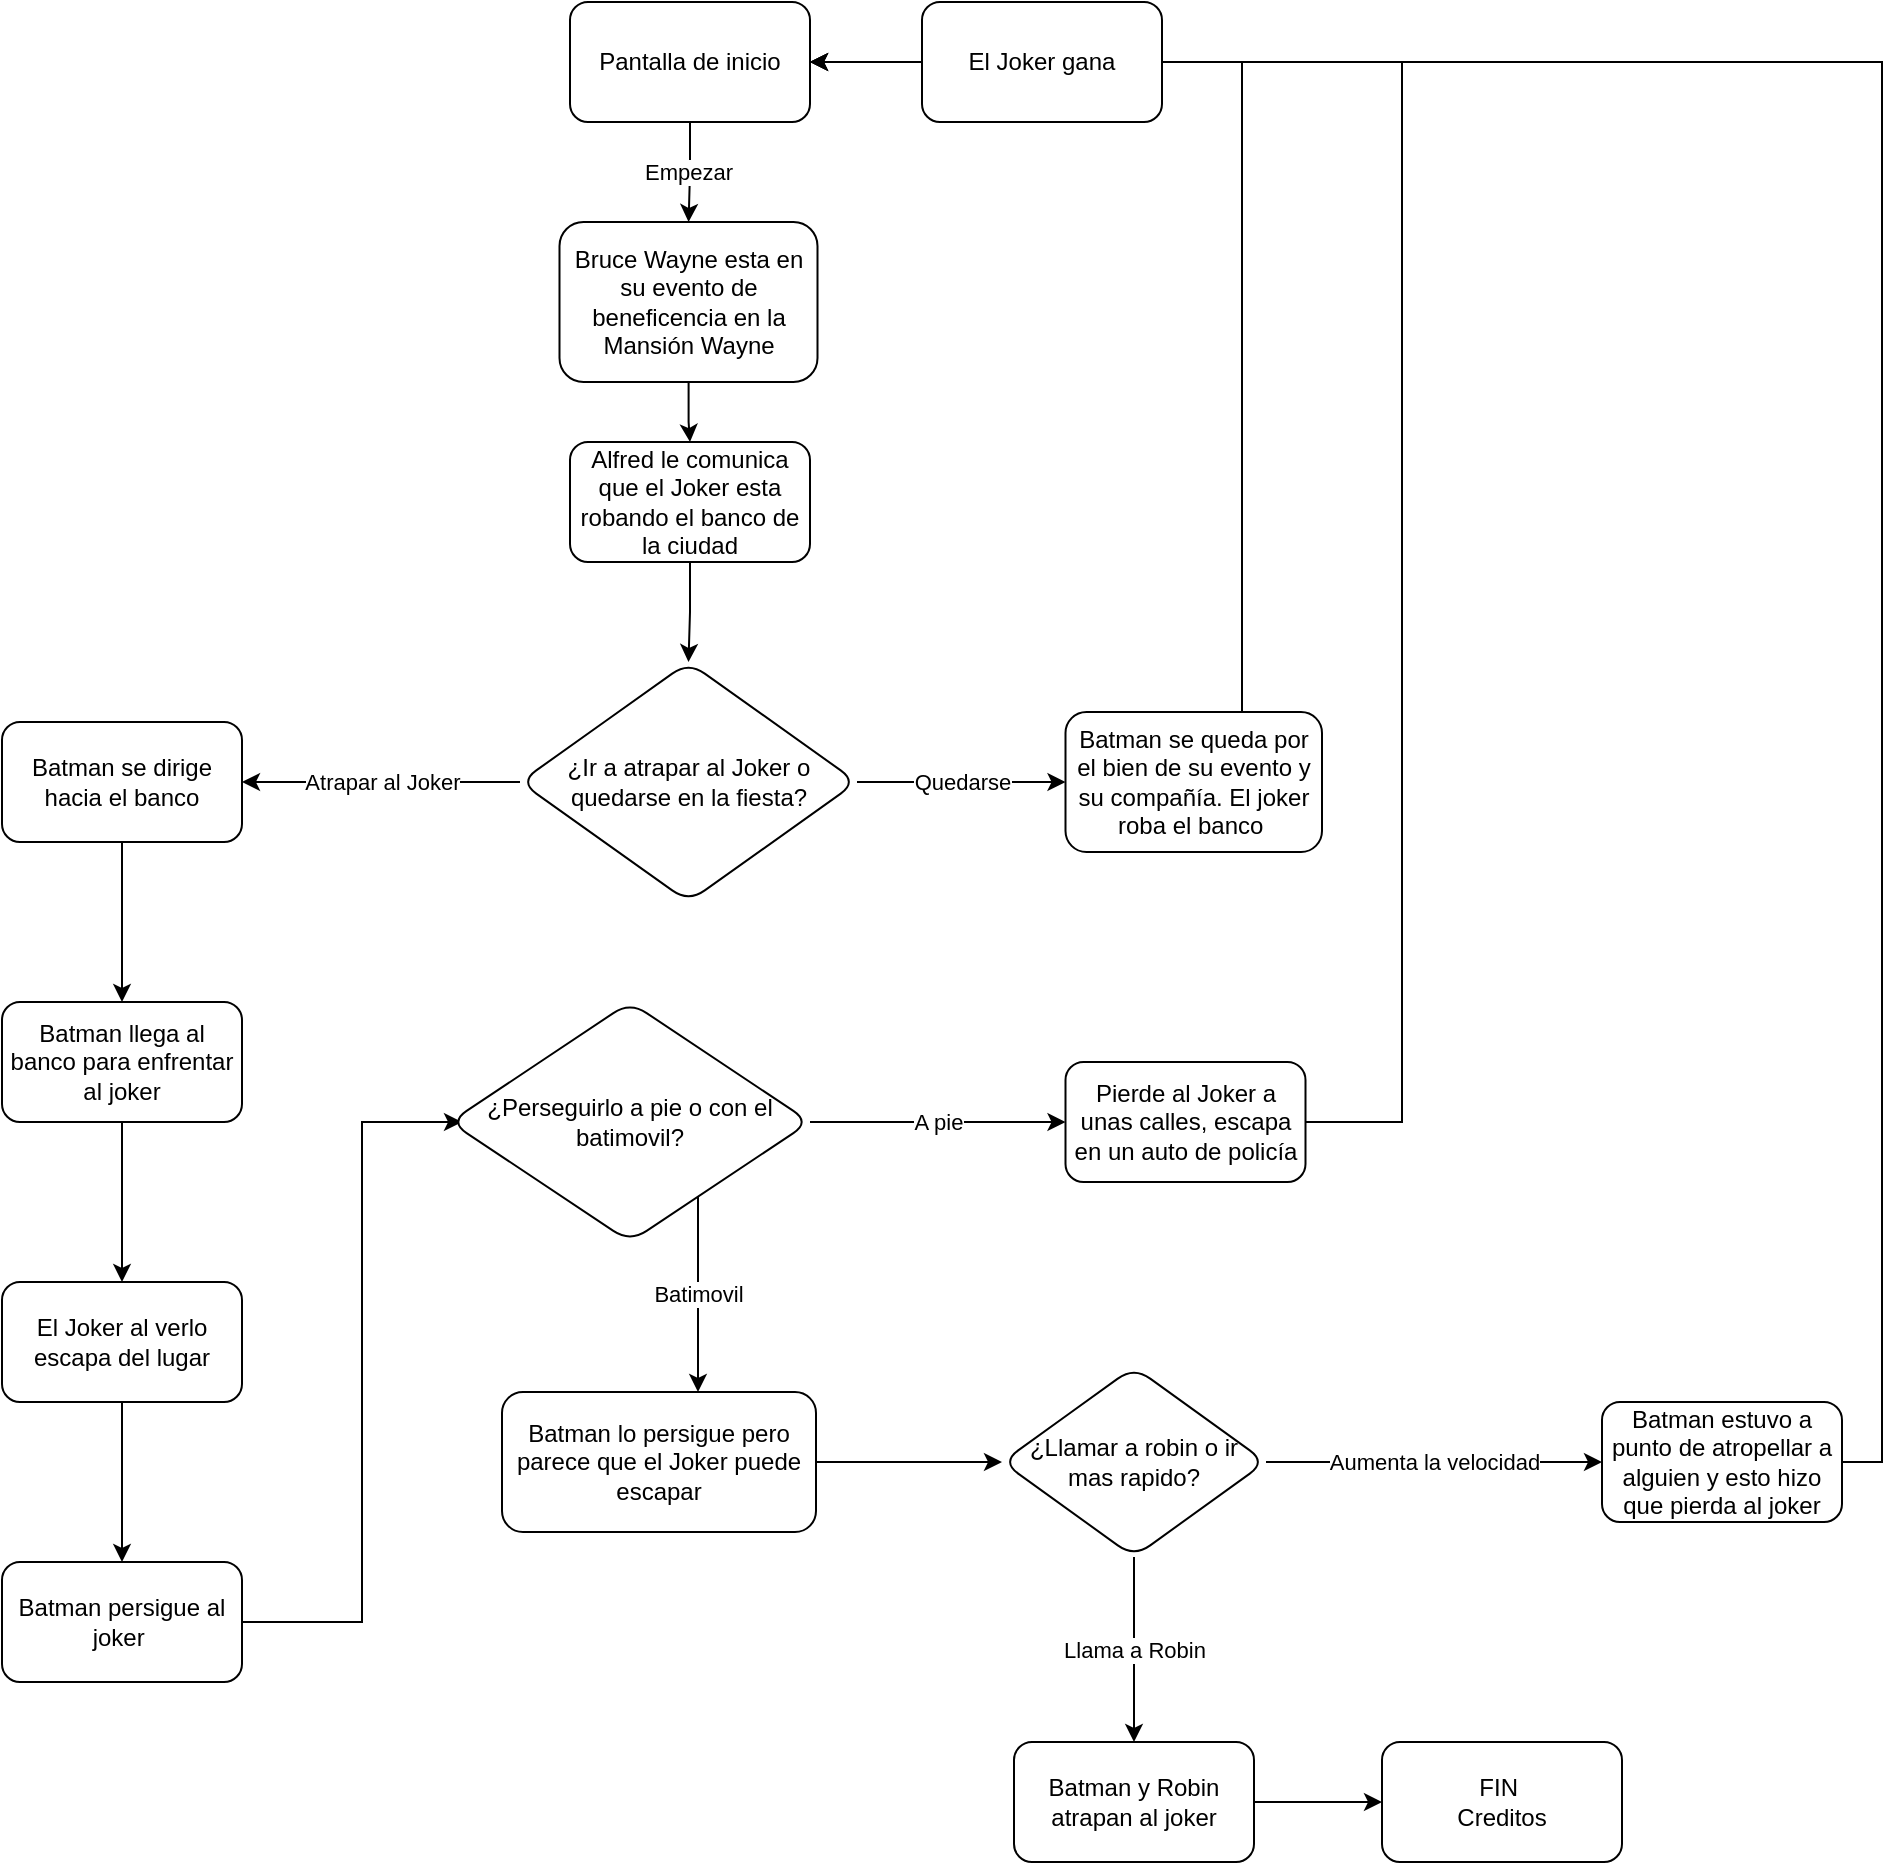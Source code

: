 <mxfile version="15.0.6" type="github"><diagram id="ei3cZpzXfjOsD8BAEzN7" name="Page-1"><mxGraphModel dx="1673" dy="896" grid="1" gridSize="10" guides="1" tooltips="1" connect="1" arrows="1" fold="1" page="1" pageScale="1" pageWidth="827" pageHeight="1169" math="0" shadow="0"><root><mxCell id="0"/><mxCell id="1" parent="0"/><mxCell id="1FOEbhiNnl7dUV_56Bjj-3" value="Empezar" style="edgeStyle=orthogonalEdgeStyle;rounded=0;orthogonalLoop=1;jettySize=auto;html=1;" edge="1" parent="1" source="1FOEbhiNnl7dUV_56Bjj-1" target="1FOEbhiNnl7dUV_56Bjj-2"><mxGeometry relative="1" as="geometry"/></mxCell><mxCell id="1FOEbhiNnl7dUV_56Bjj-1" value="Pantalla de inicio" style="rounded=1;whiteSpace=wrap;html=1;" vertex="1" parent="1"><mxGeometry x="354" y="60" width="120" height="60" as="geometry"/></mxCell><mxCell id="1FOEbhiNnl7dUV_56Bjj-7" value="" style="edgeStyle=orthogonalEdgeStyle;rounded=0;orthogonalLoop=1;jettySize=auto;html=1;" edge="1" parent="1" source="1FOEbhiNnl7dUV_56Bjj-2" target="1FOEbhiNnl7dUV_56Bjj-6"><mxGeometry relative="1" as="geometry"/></mxCell><mxCell id="1FOEbhiNnl7dUV_56Bjj-2" value="Bruce Wayne esta en su evento de beneficencia en la Mansión Wayne" style="rounded=1;whiteSpace=wrap;html=1;" vertex="1" parent="1"><mxGeometry x="348.75" y="170" width="129" height="80" as="geometry"/></mxCell><mxCell id="1FOEbhiNnl7dUV_56Bjj-9" value="" style="edgeStyle=orthogonalEdgeStyle;rounded=0;orthogonalLoop=1;jettySize=auto;html=1;" edge="1" parent="1" source="1FOEbhiNnl7dUV_56Bjj-6" target="1FOEbhiNnl7dUV_56Bjj-8"><mxGeometry relative="1" as="geometry"/></mxCell><mxCell id="1FOEbhiNnl7dUV_56Bjj-6" value="Alfred le comunica que el Joker esta robando el banco de la ciudad" style="whiteSpace=wrap;html=1;rounded=1;" vertex="1" parent="1"><mxGeometry x="354" y="280" width="120" height="60" as="geometry"/></mxCell><mxCell id="1FOEbhiNnl7dUV_56Bjj-11" value="Quedarse" style="edgeStyle=orthogonalEdgeStyle;rounded=0;orthogonalLoop=1;jettySize=auto;html=1;" edge="1" parent="1" source="1FOEbhiNnl7dUV_56Bjj-8" target="1FOEbhiNnl7dUV_56Bjj-10"><mxGeometry relative="1" as="geometry"/></mxCell><mxCell id="1FOEbhiNnl7dUV_56Bjj-13" value="Atrapar al Joker" style="edgeStyle=orthogonalEdgeStyle;rounded=0;orthogonalLoop=1;jettySize=auto;html=1;" edge="1" parent="1" source="1FOEbhiNnl7dUV_56Bjj-8" target="1FOEbhiNnl7dUV_56Bjj-12"><mxGeometry relative="1" as="geometry"/></mxCell><mxCell id="1FOEbhiNnl7dUV_56Bjj-8" value="¿Ir a atrapar al Joker o quedarse en la fiesta?" style="rhombus;whiteSpace=wrap;html=1;rounded=1;" vertex="1" parent="1"><mxGeometry x="329" y="390" width="168.5" height="120" as="geometry"/></mxCell><mxCell id="1FOEbhiNnl7dUV_56Bjj-14" style="edgeStyle=orthogonalEdgeStyle;rounded=0;orthogonalLoop=1;jettySize=auto;html=1;exitX=0.5;exitY=0;exitDx=0;exitDy=0;entryX=1;entryY=0.5;entryDx=0;entryDy=0;" edge="1" parent="1" source="1FOEbhiNnl7dUV_56Bjj-10" target="1FOEbhiNnl7dUV_56Bjj-1"><mxGeometry relative="1" as="geometry"><Array as="points"><mxPoint x="690" y="415"/><mxPoint x="690" y="90"/></Array></mxGeometry></mxCell><mxCell id="1FOEbhiNnl7dUV_56Bjj-10" value="Batman se queda por el bien de su evento y su compañía. El joker roba el banco&amp;nbsp;" style="whiteSpace=wrap;html=1;rounded=1;" vertex="1" parent="1"><mxGeometry x="601.75" y="415" width="128.25" height="70" as="geometry"/></mxCell><mxCell id="1FOEbhiNnl7dUV_56Bjj-16" value="" style="edgeStyle=orthogonalEdgeStyle;rounded=0;orthogonalLoop=1;jettySize=auto;html=1;" edge="1" parent="1" source="1FOEbhiNnl7dUV_56Bjj-12" target="1FOEbhiNnl7dUV_56Bjj-15"><mxGeometry relative="1" as="geometry"/></mxCell><mxCell id="1FOEbhiNnl7dUV_56Bjj-12" value="Batman se dirige hacia el banco" style="whiteSpace=wrap;html=1;rounded=1;" vertex="1" parent="1"><mxGeometry x="70" y="420" width="120" height="60" as="geometry"/></mxCell><mxCell id="1FOEbhiNnl7dUV_56Bjj-18" value="" style="edgeStyle=orthogonalEdgeStyle;rounded=0;orthogonalLoop=1;jettySize=auto;html=1;" edge="1" parent="1" source="1FOEbhiNnl7dUV_56Bjj-15" target="1FOEbhiNnl7dUV_56Bjj-17"><mxGeometry relative="1" as="geometry"/></mxCell><mxCell id="1FOEbhiNnl7dUV_56Bjj-15" value="Batman llega al banco para enfrentar al joker" style="whiteSpace=wrap;html=1;rounded=1;" vertex="1" parent="1"><mxGeometry x="70" y="560" width="120" height="60" as="geometry"/></mxCell><mxCell id="1FOEbhiNnl7dUV_56Bjj-24" value="" style="edgeStyle=orthogonalEdgeStyle;rounded=0;orthogonalLoop=1;jettySize=auto;html=1;" edge="1" parent="1" source="1FOEbhiNnl7dUV_56Bjj-17" target="1FOEbhiNnl7dUV_56Bjj-23"><mxGeometry relative="1" as="geometry"/></mxCell><mxCell id="1FOEbhiNnl7dUV_56Bjj-17" value="El Joker al verlo escapa del lugar" style="whiteSpace=wrap;html=1;rounded=1;" vertex="1" parent="1"><mxGeometry x="70" y="700" width="120" height="60" as="geometry"/></mxCell><mxCell id="1FOEbhiNnl7dUV_56Bjj-26" value="" style="edgeStyle=orthogonalEdgeStyle;rounded=0;orthogonalLoop=1;jettySize=auto;html=1;" edge="1" parent="1" source="1FOEbhiNnl7dUV_56Bjj-23"><mxGeometry relative="1" as="geometry"><mxPoint x="300" y="620" as="targetPoint"/><Array as="points"><mxPoint x="250" y="870"/><mxPoint x="250" y="620"/></Array></mxGeometry></mxCell><mxCell id="1FOEbhiNnl7dUV_56Bjj-23" value="Batman persigue al joker&amp;nbsp;" style="whiteSpace=wrap;html=1;rounded=1;" vertex="1" parent="1"><mxGeometry x="70" y="840" width="120" height="60" as="geometry"/></mxCell><mxCell id="1FOEbhiNnl7dUV_56Bjj-28" value="A pie" style="edgeStyle=orthogonalEdgeStyle;rounded=0;orthogonalLoop=1;jettySize=auto;html=1;" edge="1" parent="1" source="1FOEbhiNnl7dUV_56Bjj-25" target="1FOEbhiNnl7dUV_56Bjj-27"><mxGeometry relative="1" as="geometry"/></mxCell><mxCell id="1FOEbhiNnl7dUV_56Bjj-30" value="Batimovil" style="edgeStyle=orthogonalEdgeStyle;rounded=0;orthogonalLoop=1;jettySize=auto;html=1;" edge="1" parent="1" source="1FOEbhiNnl7dUV_56Bjj-25" target="1FOEbhiNnl7dUV_56Bjj-29"><mxGeometry relative="1" as="geometry"><Array as="points"><mxPoint x="418" y="700"/><mxPoint x="418" y="700"/></Array></mxGeometry></mxCell><mxCell id="1FOEbhiNnl7dUV_56Bjj-25" value="¿Perseguirlo a pie o con el batimovil?" style="rhombus;whiteSpace=wrap;html=1;rounded=1;" vertex="1" parent="1"><mxGeometry x="294" y="560" width="180" height="120" as="geometry"/></mxCell><mxCell id="1FOEbhiNnl7dUV_56Bjj-31" style="edgeStyle=orthogonalEdgeStyle;rounded=0;orthogonalLoop=1;jettySize=auto;html=1;exitX=1;exitY=0.5;exitDx=0;exitDy=0;entryX=1;entryY=0.5;entryDx=0;entryDy=0;" edge="1" parent="1" source="1FOEbhiNnl7dUV_56Bjj-27" target="1FOEbhiNnl7dUV_56Bjj-1"><mxGeometry relative="1" as="geometry"><Array as="points"><mxPoint x="770" y="620"/><mxPoint x="770" y="90"/></Array></mxGeometry></mxCell><mxCell id="1FOEbhiNnl7dUV_56Bjj-27" value="Pierde al Joker a unas calles, escapa en un auto de policía" style="whiteSpace=wrap;html=1;rounded=1;" vertex="1" parent="1"><mxGeometry x="601.75" y="590" width="120" height="60" as="geometry"/></mxCell><mxCell id="1FOEbhiNnl7dUV_56Bjj-37" value="" style="edgeStyle=orthogonalEdgeStyle;rounded=0;orthogonalLoop=1;jettySize=auto;html=1;" edge="1" parent="1" source="1FOEbhiNnl7dUV_56Bjj-29" target="1FOEbhiNnl7dUV_56Bjj-36"><mxGeometry relative="1" as="geometry"/></mxCell><mxCell id="1FOEbhiNnl7dUV_56Bjj-29" value="Batman lo persigue pero parece que el Joker puede escapar" style="whiteSpace=wrap;html=1;rounded=1;" vertex="1" parent="1"><mxGeometry x="320" y="755" width="157" height="70" as="geometry"/></mxCell><mxCell id="1FOEbhiNnl7dUV_56Bjj-39" value="Llama a Robin" style="edgeStyle=orthogonalEdgeStyle;rounded=0;orthogonalLoop=1;jettySize=auto;html=1;" edge="1" parent="1" source="1FOEbhiNnl7dUV_56Bjj-36" target="1FOEbhiNnl7dUV_56Bjj-38"><mxGeometry relative="1" as="geometry"/></mxCell><mxCell id="1FOEbhiNnl7dUV_56Bjj-41" value="Aumenta la velocidad" style="edgeStyle=orthogonalEdgeStyle;rounded=0;orthogonalLoop=1;jettySize=auto;html=1;" edge="1" parent="1" source="1FOEbhiNnl7dUV_56Bjj-36" target="1FOEbhiNnl7dUV_56Bjj-40"><mxGeometry relative="1" as="geometry"/></mxCell><mxCell id="1FOEbhiNnl7dUV_56Bjj-36" value="¿Llamar a robin o ir mas rapido?" style="rhombus;whiteSpace=wrap;html=1;rounded=1;" vertex="1" parent="1"><mxGeometry x="570" y="742.5" width="132" height="95" as="geometry"/></mxCell><mxCell id="1FOEbhiNnl7dUV_56Bjj-44" value="" style="edgeStyle=orthogonalEdgeStyle;rounded=0;orthogonalLoop=1;jettySize=auto;html=1;" edge="1" parent="1" source="1FOEbhiNnl7dUV_56Bjj-38" target="1FOEbhiNnl7dUV_56Bjj-43"><mxGeometry relative="1" as="geometry"/></mxCell><mxCell id="1FOEbhiNnl7dUV_56Bjj-38" value="Batman y Robin atrapan al joker" style="whiteSpace=wrap;html=1;rounded=1;" vertex="1" parent="1"><mxGeometry x="576" y="930" width="120" height="60" as="geometry"/></mxCell><mxCell id="1FOEbhiNnl7dUV_56Bjj-42" style="edgeStyle=orthogonalEdgeStyle;rounded=0;orthogonalLoop=1;jettySize=auto;html=1;exitX=1;exitY=0.5;exitDx=0;exitDy=0;entryX=1;entryY=0.5;entryDx=0;entryDy=0;" edge="1" parent="1" source="1FOEbhiNnl7dUV_56Bjj-40" target="1FOEbhiNnl7dUV_56Bjj-1"><mxGeometry relative="1" as="geometry"/></mxCell><mxCell id="1FOEbhiNnl7dUV_56Bjj-40" value="Batman estuvo a punto de atropellar a alguien y esto hizo que pierda al joker" style="whiteSpace=wrap;html=1;rounded=1;" vertex="1" parent="1"><mxGeometry x="870" y="760" width="120" height="60" as="geometry"/></mxCell><mxCell id="1FOEbhiNnl7dUV_56Bjj-43" value="FIN&amp;nbsp;&lt;br&gt;Creditos" style="whiteSpace=wrap;html=1;rounded=1;" vertex="1" parent="1"><mxGeometry x="760" y="930" width="120" height="60" as="geometry"/></mxCell><mxCell id="1FOEbhiNnl7dUV_56Bjj-46" value="El Joker gana" style="rounded=1;whiteSpace=wrap;html=1;" vertex="1" parent="1"><mxGeometry x="530" y="60" width="120" height="60" as="geometry"/></mxCell></root></mxGraphModel></diagram></mxfile>